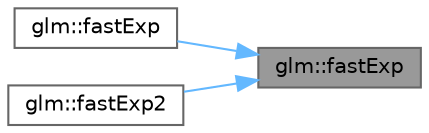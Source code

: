 digraph "glm::fastExp"
{
 // LATEX_PDF_SIZE
  bgcolor="transparent";
  edge [fontname=Helvetica,fontsize=10,labelfontname=Helvetica,labelfontsize=10];
  node [fontname=Helvetica,fontsize=10,shape=box,height=0.2,width=0.4];
  rankdir="RL";
  Node1 [id="Node000001",label="glm::fastExp",height=0.2,width=0.4,color="gray40", fillcolor="grey60", style="filled", fontcolor="black",tooltip=" "];
  Node1 -> Node2 [id="edge5_Node000001_Node000002",dir="back",color="steelblue1",style="solid",tooltip=" "];
  Node2 [id="Node000002",label="glm::fastExp",height=0.2,width=0.4,color="grey40", fillcolor="white", style="filled",URL="$group__gtx__fast__exponential.html#ga319f86c782b9abb8b33c7d16598aa671",tooltip=" "];
  Node1 -> Node3 [id="edge6_Node000001_Node000003",dir="back",color="steelblue1",style="solid",tooltip=" "];
  Node3 [id="Node000003",label="glm::fastExp2",height=0.2,width=0.4,color="grey40", fillcolor="white", style="filled",URL="$namespaceglm.html#a2a49ccff3646c4c60938e09a06f49e50",tooltip=" "];
}
